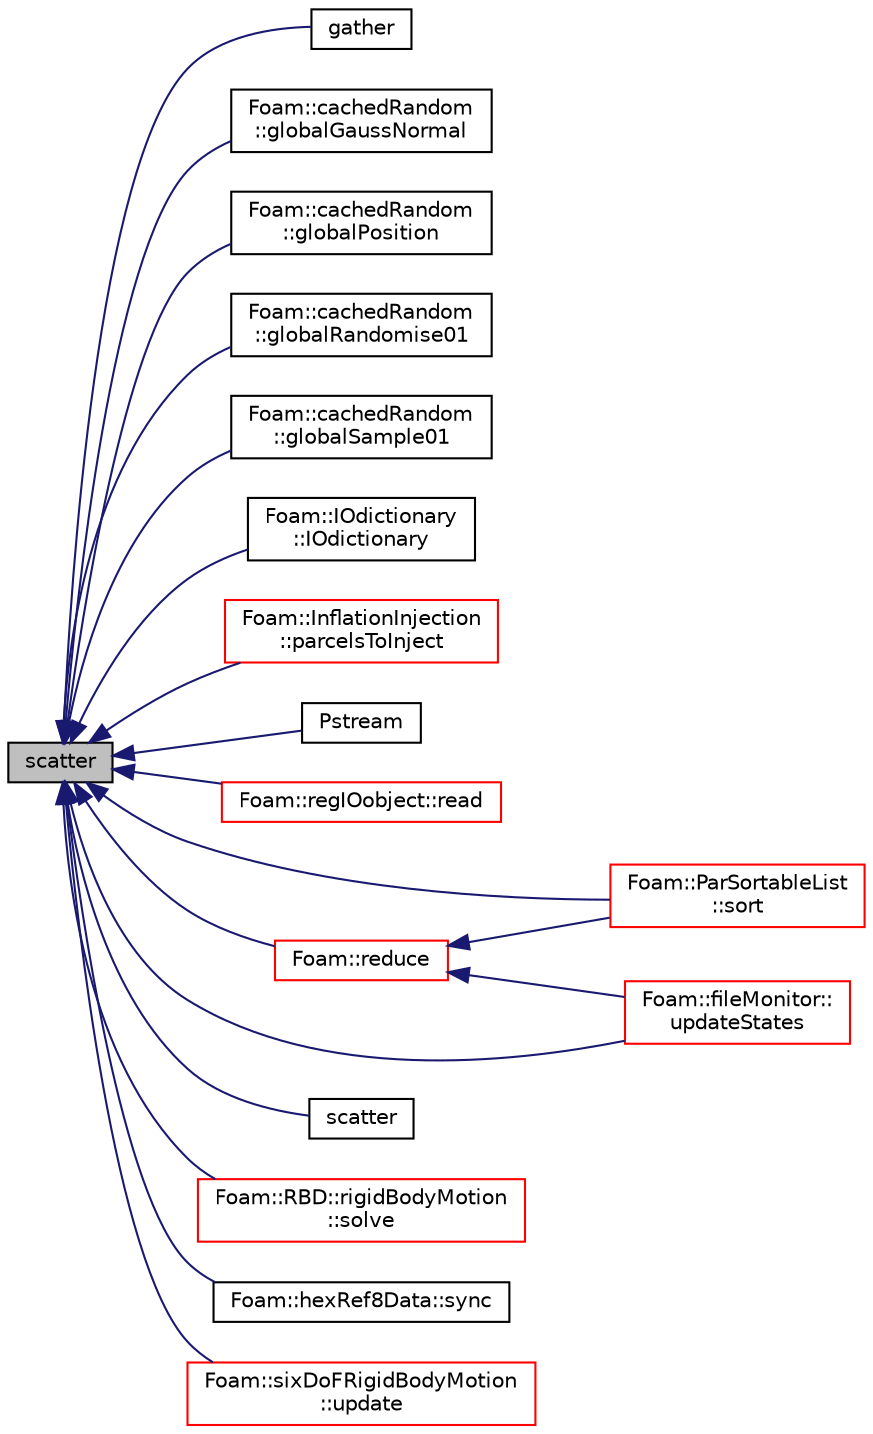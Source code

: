 digraph "scatter"
{
  bgcolor="transparent";
  edge [fontname="Helvetica",fontsize="10",labelfontname="Helvetica",labelfontsize="10"];
  node [fontname="Helvetica",fontsize="10",shape=record];
  rankdir="LR";
  Node1159 [label="scatter",height=0.2,width=0.4,color="black", fillcolor="grey75", style="filled", fontcolor="black"];
  Node1159 -> Node1160 [dir="back",color="midnightblue",fontsize="10",style="solid",fontname="Helvetica"];
  Node1160 [label="gather",height=0.2,width=0.4,color="black",URL="$a27357.html#ac6bd6ba48aeaba13d01248b080a3fbc9",tooltip="Like above but switches between linear/tree communication. "];
  Node1159 -> Node1161 [dir="back",color="midnightblue",fontsize="10",style="solid",fontname="Helvetica"];
  Node1161 [label="Foam::cachedRandom\l::globalGaussNormal",height=0.2,width=0.4,color="black",URL="$a29341.html#a8e0265edbaa46fc40b762650f09eb840"];
  Node1159 -> Node1162 [dir="back",color="midnightblue",fontsize="10",style="solid",fontname="Helvetica"];
  Node1162 [label="Foam::cachedRandom\l::globalPosition",height=0.2,width=0.4,color="black",URL="$a29341.html#a115a06cc52b9ea464da7b823df41173c"];
  Node1159 -> Node1163 [dir="back",color="midnightblue",fontsize="10",style="solid",fontname="Helvetica"];
  Node1163 [label="Foam::cachedRandom\l::globalRandomise01",height=0.2,width=0.4,color="black",URL="$a29341.html#a483cdd9b407f623e94a5d686d257ef24",tooltip="Randomise value in the range 0-1. "];
  Node1159 -> Node1164 [dir="back",color="midnightblue",fontsize="10",style="solid",fontname="Helvetica"];
  Node1164 [label="Foam::cachedRandom\l::globalSample01",height=0.2,width=0.4,color="black",URL="$a29341.html#a72940fd0d133a4ad9f982bac3def80ba"];
  Node1159 -> Node1165 [dir="back",color="midnightblue",fontsize="10",style="solid",fontname="Helvetica"];
  Node1165 [label="Foam::IOdictionary\l::IOdictionary",height=0.2,width=0.4,color="black",URL="$a27265.html#a668d1ac4fd646613b3a8063bd830a724",tooltip="Construct given an IOobject. "];
  Node1159 -> Node1166 [dir="back",color="midnightblue",fontsize="10",style="solid",fontname="Helvetica"];
  Node1166 [label="Foam::InflationInjection\l::parcelsToInject",height=0.2,width=0.4,color="red",URL="$a25197.html#a4c4730db6620caeb697dfb15e7ed265a",tooltip="Number of parcels to introduce relative to SOI. "];
  Node1159 -> Node1169 [dir="back",color="midnightblue",fontsize="10",style="solid",fontname="Helvetica"];
  Node1169 [label="Pstream",height=0.2,width=0.4,color="black",URL="$a27357.html#a2b31c5d4673e1c7d7366b8b6bf47830d",tooltip="Construct given optional buffer size. "];
  Node1159 -> Node1170 [dir="back",color="midnightblue",fontsize="10",style="solid",fontname="Helvetica"];
  Node1170 [label="Foam::regIOobject::read",height=0.2,width=0.4,color="red",URL="$a27441.html#af816873151ddb0126e98bb2f914d8ed5",tooltip="Read object. "];
  Node1159 -> Node3096 [dir="back",color="midnightblue",fontsize="10",style="solid",fontname="Helvetica"];
  Node3096 [label="Foam::reduce",height=0.2,width=0.4,color="red",URL="$a21851.html#a7ffd6af4acc2eb9ba72ee296b5ecda23"];
  Node3096 -> Node3544 [dir="back",color="midnightblue",fontsize="10",style="solid",fontname="Helvetica"];
  Node3544 [label="Foam::ParSortableList\l::sort",height=0.2,width=0.4,color="red",URL="$a27081.html#a47fdc9eea42b6975cdc835bb2e08810e",tooltip="(stable) sort the list (if changed after construction time) "];
  Node3096 -> Node3551 [dir="back",color="midnightblue",fontsize="10",style="solid",fontname="Helvetica"];
  Node3551 [label="Foam::fileMonitor::\lupdateStates",height=0.2,width=0.4,color="red",URL="$a29853.html#ac38a777da12c7343e8414b4f20c1ce69",tooltip="Check state of all files. Updates state_. "];
  Node1159 -> Node3554 [dir="back",color="midnightblue",fontsize="10",style="solid",fontname="Helvetica"];
  Node3554 [label="scatter",height=0.2,width=0.4,color="black",URL="$a27357.html#a63d91b461287f5aefacfa52d92123a9d",tooltip="Like above but switches between linear/tree communication. "];
  Node1159 -> Node3555 [dir="back",color="midnightblue",fontsize="10",style="solid",fontname="Helvetica"];
  Node3555 [label="Foam::RBD::rigidBodyMotion\l::solve",height=0.2,width=0.4,color="red",URL="$a30461.html#a4886b1a8204eed398d4cd883e147ad0f",tooltip="Integrate velocities, orientation and position. "];
  Node1159 -> Node3544 [dir="back",color="midnightblue",fontsize="10",style="solid",fontname="Helvetica"];
  Node1159 -> Node3521 [dir="back",color="midnightblue",fontsize="10",style="solid",fontname="Helvetica"];
  Node3521 [label="Foam::hexRef8Data::sync",height=0.2,width=0.4,color="black",URL="$a22417.html#a834636235980f6a572a93d8bb308ce13",tooltip="Parallel synchronise. This enforces valid objects on all processors. "];
  Node1159 -> Node3562 [dir="back",color="midnightblue",fontsize="10",style="solid",fontname="Helvetica"];
  Node3562 [label="Foam::sixDoFRigidBodyMotion\l::update",height=0.2,width=0.4,color="red",URL="$a30805.html#a0ac89c146de1046c70c9d9bb79a66294",tooltip="Symplectic integration of velocities, orientation and position. "];
  Node1159 -> Node3551 [dir="back",color="midnightblue",fontsize="10",style="solid",fontname="Helvetica"];
}
